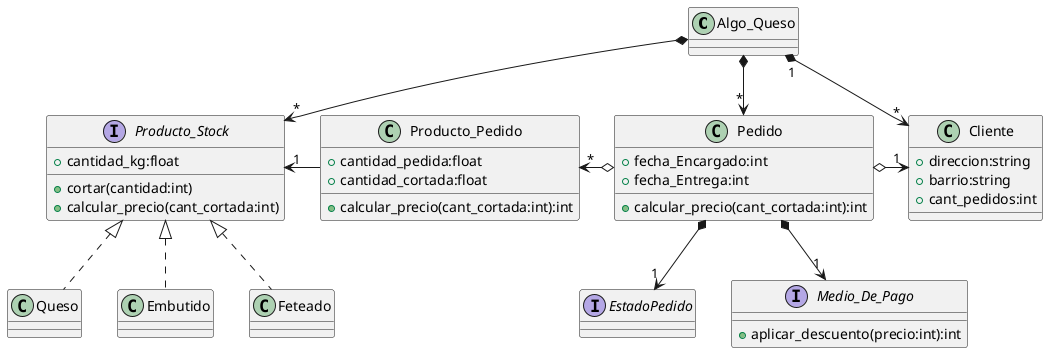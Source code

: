 @startuml
'https://plantuml.com/class-diagram

class Algo_Queso
class Cliente{
    + direccion:string
    + barrio:string
    + cant_pedidos:int
}

class Pedido{
    + fecha_Encargado:int
    + fecha_Entrega:int

    + calcular_precio(cant_cortada:int):int

}

interface EstadoPedido
'class Pedido_Pendiente_Cortar implements EstadoPedido
'class Pedido_Cortado_Sin_Entregar implements EstadoPedido
'class Pedido_Entregado implements EstadoPedido

interface Producto_Stock{
    + cantidad_kg:float

    + cortar(cantidad:int)
    + calcular_precio(cant_cortada:int)
}

class Queso
class Embutido
class Feteado

class Producto_Pedido{
    + cantidad_pedida:float
    + cantidad_cortada:float

    + calcular_precio(cant_cortada:int):int
}

Producto_Pedido -left->"1" Producto_Stock

interface Medio_De_Pago{
    + aplicar_descuento(precio:int):int
}

Pedido *-down->"1" EstadoPedido
Pedido *-down->"1" Medio_De_Pago


Algo_Queso "1"*-> "*" Cliente
Algo_Queso *-down->"*" Pedido
Pedido o->"1" Cliente
Producto_Stock "*"<-up-* Algo_Queso

Queso .up.|> Producto_Stock
Feteado .up.|> Producto_Stock
Embutido .up.|> Producto_Stock

Producto_Pedido "*" <-o Pedido


@enduml